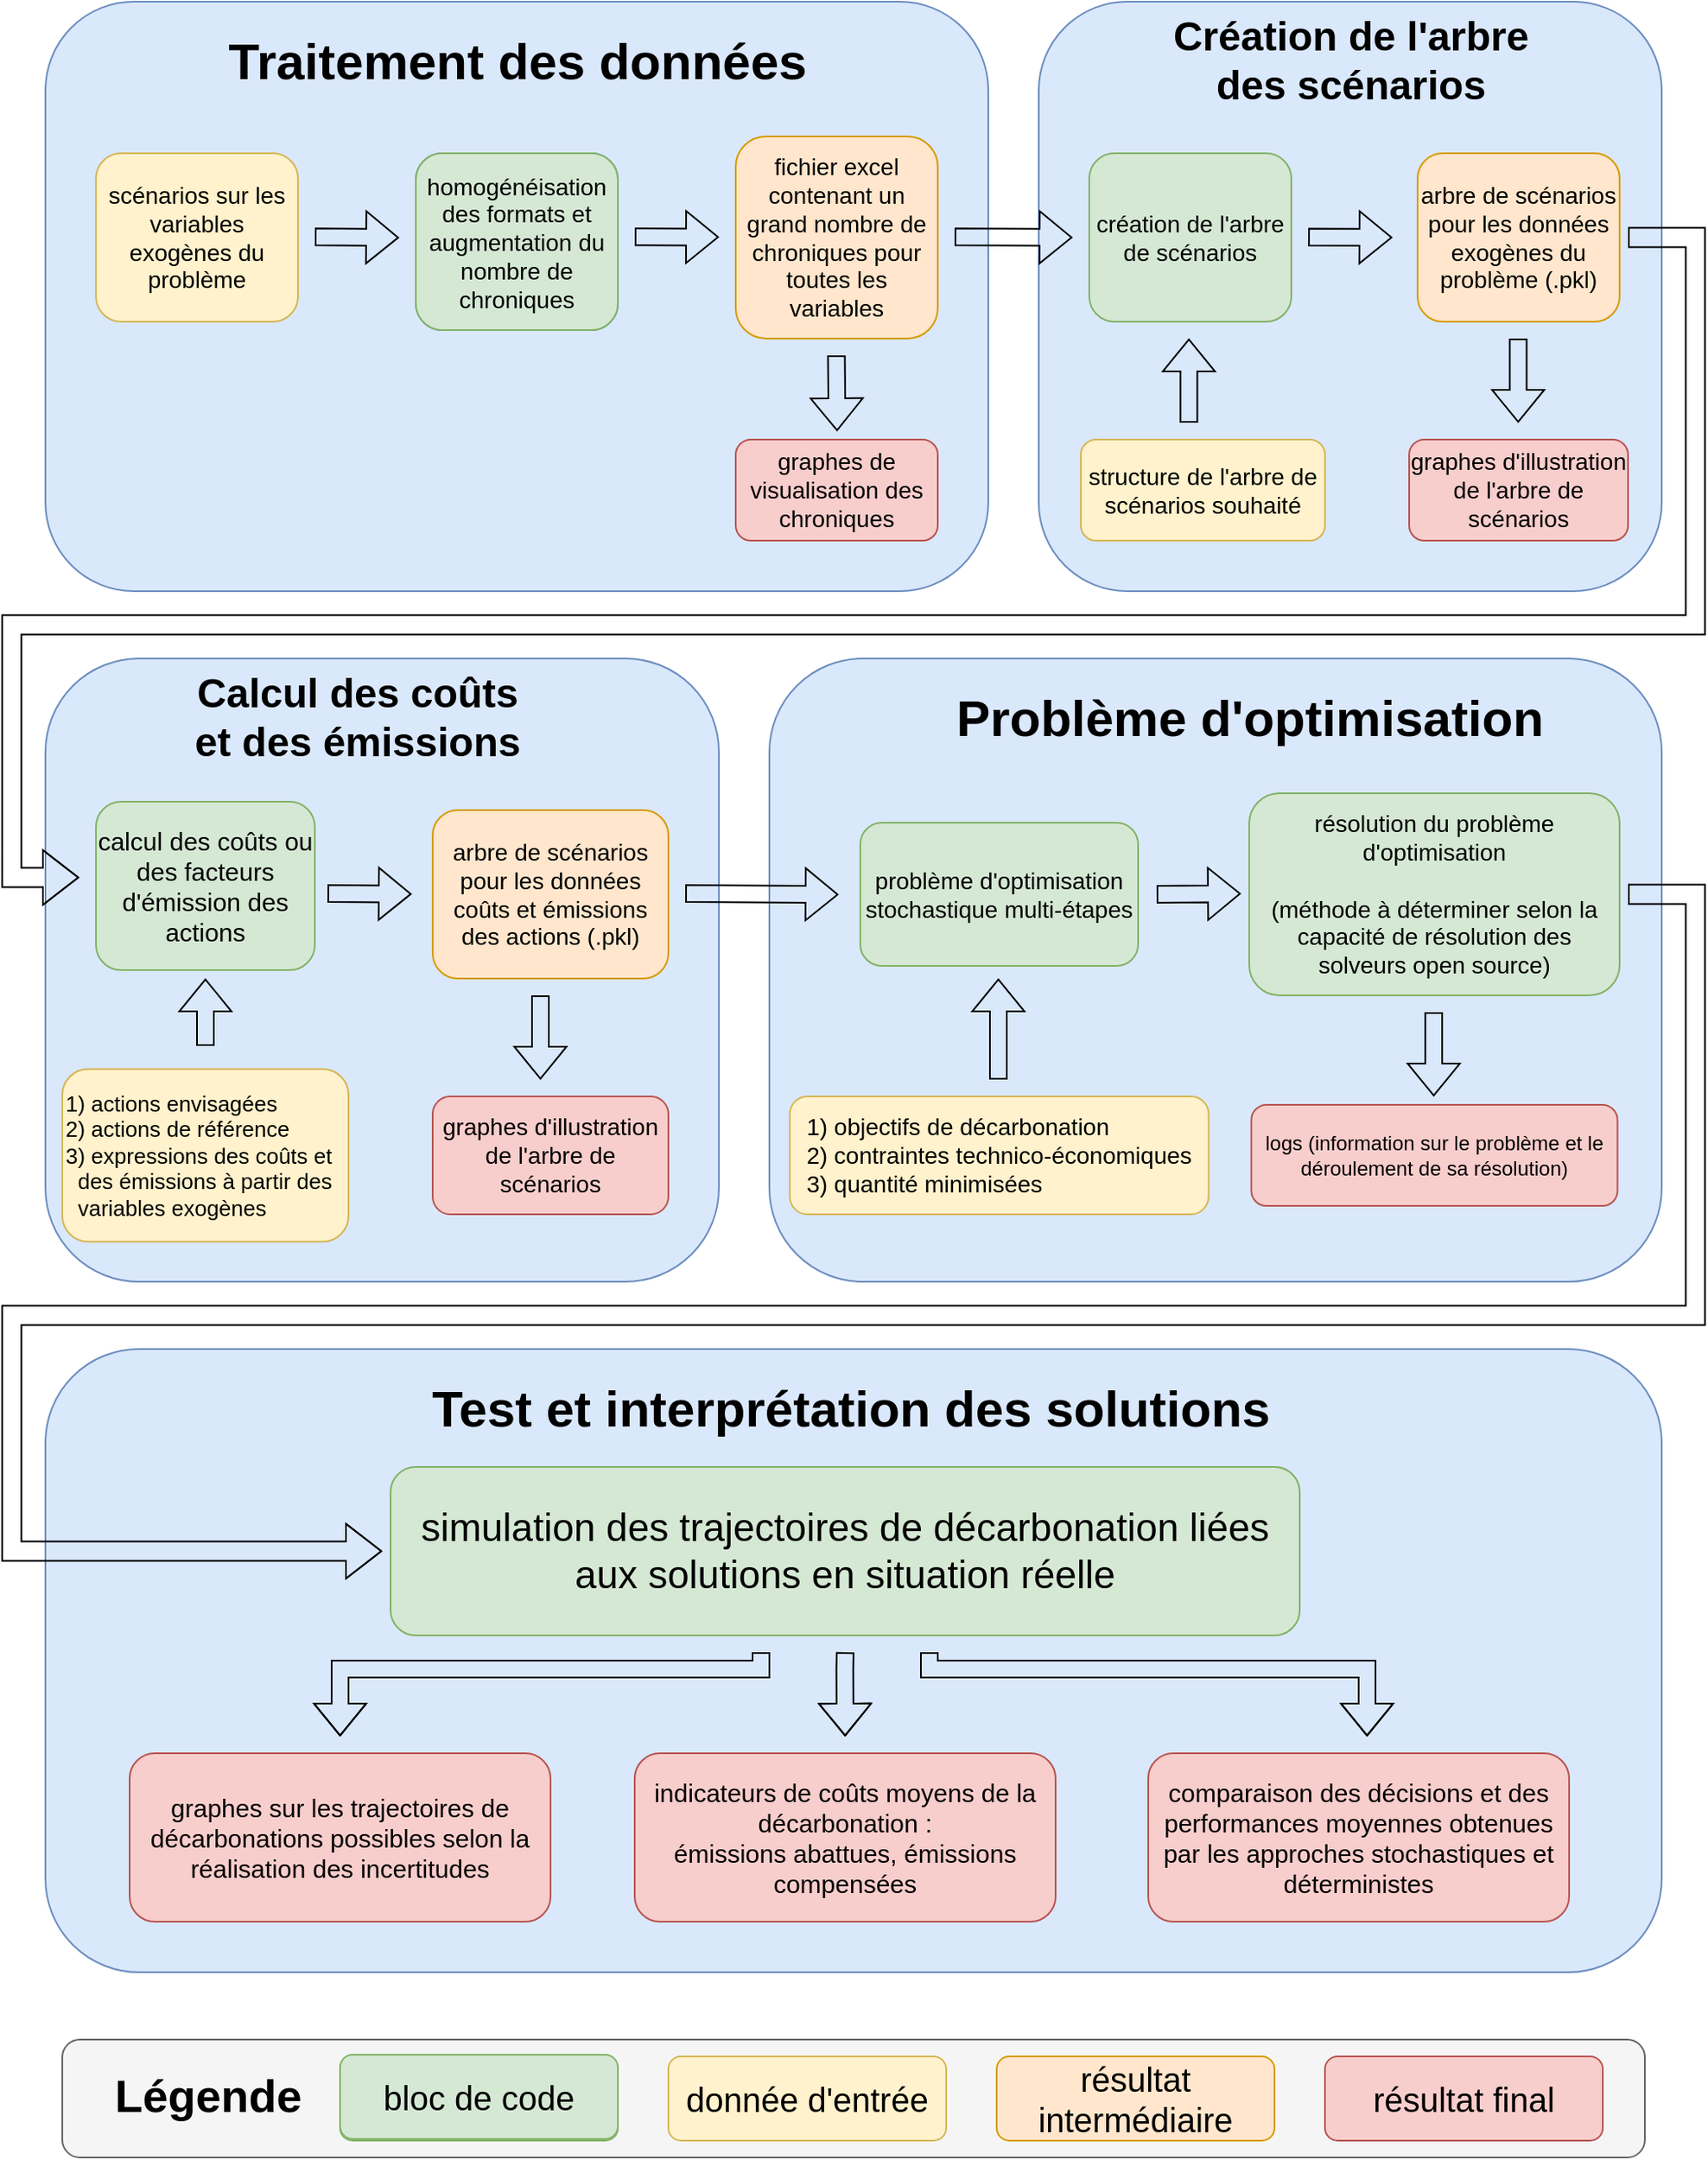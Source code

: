<mxfile version="20.5.1" type="github">
  <diagram id="UGLpWQPzaHl7IFxpticA" name="Page-1">
    <mxGraphModel dx="3434" dy="1540" grid="1" gridSize="10" guides="1" tooltips="1" connect="1" arrows="1" fold="1" page="1" pageScale="1" pageWidth="827" pageHeight="1169" background="#ffffff" math="0" shadow="0">
      <root>
        <mxCell id="0" />
        <mxCell id="1" parent="0" />
        <mxCell id="Logzwtub48yx_41mjkGW-6" value="" style="rounded=1;whiteSpace=wrap;html=1;fillColor=#dae8fc;strokeColor=#6c8ebf;connectable=0;allowArrows=0;" vertex="1" parent="1">
          <mxGeometry x="20" y="460" width="400" height="370" as="geometry" />
        </mxCell>
        <mxCell id="Logzwtub48yx_41mjkGW-4" value="" style="rounded=1;whiteSpace=wrap;html=1;fillColor=#dae8fc;strokeColor=#6c8ebf;connectable=0;allowArrows=0;" vertex="1" parent="1">
          <mxGeometry x="610" y="70" width="370" height="350" as="geometry" />
        </mxCell>
        <mxCell id="GMd4P8_Klf1V9hqmh4ww-91" value="" style="rounded=1;whiteSpace=wrap;html=1;fillColor=#f5f5f5;strokeColor=#666666;imageWidth=18;allowArrows=0;connectable=0;fontColor=#333333;" parent="1" vertex="1">
          <mxGeometry x="30" y="1280" width="940" height="70" as="geometry" />
        </mxCell>
        <mxCell id="GMd4P8_Klf1V9hqmh4ww-72" value="&lt;font style=&quot;font-size: 30px;&quot;&gt;&lt;b&gt;Problème d&#39;optimisation&lt;/b&gt;&lt;/font&gt;" style="text;html=1;align=center;verticalAlign=middle;resizable=0;points=[];autosize=1;strokeColor=none;fillColor=none;" parent="1" vertex="1">
          <mxGeometry x="558" y="470" width="370" height="50" as="geometry" />
        </mxCell>
        <mxCell id="GMd4P8_Klf1V9hqmh4ww-62" value="" style="rounded=1;whiteSpace=wrap;html=1;fillColor=#dae8fc;strokeColor=#6c8ebf;imageWidth=18;allowArrows=0;connectable=0;" parent="1" vertex="1">
          <mxGeometry x="20" y="870" width="960" height="370" as="geometry" />
        </mxCell>
        <mxCell id="GMd4P8_Klf1V9hqmh4ww-23" value="" style="rounded=1;whiteSpace=wrap;html=1;fillColor=#dae8fc;strokeColor=#6c8ebf;connectable=0;allowArrows=0;" parent="1" vertex="1">
          <mxGeometry x="20" y="70" width="560" height="350" as="geometry" />
        </mxCell>
        <mxCell id="GMd4P8_Klf1V9hqmh4ww-2" value="" style="shape=flexArrow;endArrow=classic;html=1;rounded=0;" parent="1" edge="1">
          <mxGeometry width="50" height="50" relative="1" as="geometry">
            <mxPoint x="180" y="209.66" as="sourcePoint" />
            <mxPoint x="230" y="210.08" as="targetPoint" />
            <Array as="points">
              <mxPoint x="180" y="209.66" />
            </Array>
          </mxGeometry>
        </mxCell>
        <mxCell id="GMd4P8_Klf1V9hqmh4ww-3" value="&lt;div style=&quot;font-size: 14px;&quot; align=&quot;center&quot;&gt;&lt;font style=&quot;font-size: 14px;&quot;&gt;homogénéisation des données et augmentation du nombre de chroniques&lt;br&gt;&lt;/font&gt;&lt;/div&gt;" style="rounded=1;whiteSpace=wrap;html=1;fillColor=#dae8fc;strokeColor=#6c8ebf;" parent="1" vertex="1">
          <mxGeometry x="240" y="160" width="120" height="105" as="geometry" />
        </mxCell>
        <mxCell id="GMd4P8_Klf1V9hqmh4ww-4" value="" style="shape=flexArrow;endArrow=classic;html=1;rounded=0;" parent="1" edge="1">
          <mxGeometry width="50" height="50" relative="1" as="geometry">
            <mxPoint x="370" y="209.66" as="sourcePoint" />
            <mxPoint x="420" y="209.8" as="targetPoint" />
          </mxGeometry>
        </mxCell>
        <mxCell id="GMd4P8_Klf1V9hqmh4ww-6" value="&lt;div style=&quot;font-size: 14px;&quot;&gt;&lt;font style=&quot;font-size: 14px;&quot;&gt;fichier excel&lt;/font&gt;&lt;/div&gt;&lt;div style=&quot;font-size: 14px;&quot;&gt;&lt;font style=&quot;font-size: 14px;&quot;&gt;contenant un grand nombre de chroniques pour toutes les variables&lt;br&gt;&lt;/font&gt;&lt;/div&gt;" style="rounded=1;whiteSpace=wrap;html=1;fillColor=#ffe6cc;strokeColor=#d79b00;" parent="1" vertex="1">
          <mxGeometry x="430" y="150" width="120" height="120" as="geometry" />
        </mxCell>
        <mxCell id="GMd4P8_Klf1V9hqmh4ww-14" value="&lt;div style=&quot;font-size: 14px;&quot;&gt;&lt;font style=&quot;font-size: 14px;&quot;&gt;scénarios sur les variables exogènes du problème&lt;/font&gt;&lt;/div&gt;" style="rounded=1;whiteSpace=wrap;html=1;fillColor=#fff2cc;strokeColor=#d6b656;" parent="1" vertex="1">
          <mxGeometry x="50" y="160" width="120" height="100" as="geometry" />
        </mxCell>
        <mxCell id="GMd4P8_Klf1V9hqmh4ww-15" value="" style="shape=flexArrow;endArrow=classic;html=1;rounded=0;" parent="1" edge="1">
          <mxGeometry width="50" height="50" relative="1" as="geometry">
            <mxPoint x="560" y="209.66" as="sourcePoint" />
            <mxPoint x="630" y="210" as="targetPoint" />
          </mxGeometry>
        </mxCell>
        <mxCell id="GMd4P8_Klf1V9hqmh4ww-19" value="" style="shape=flexArrow;endArrow=classic;html=1;rounded=0;" parent="1" edge="1">
          <mxGeometry width="50" height="50" relative="1" as="geometry">
            <mxPoint x="770" y="209.72" as="sourcePoint" />
            <mxPoint x="820.0" y="210.05" as="targetPoint" />
          </mxGeometry>
        </mxCell>
        <mxCell id="GMd4P8_Klf1V9hqmh4ww-21" value="&lt;font style=&quot;font-size: 14px;&quot;&gt;arbre de scénarios pour les données exogènes du problème (.pkl)&lt;br&gt;&lt;/font&gt;" style="rounded=1;whiteSpace=wrap;html=1;fillColor=#ffe6cc;strokeColor=#d79b00;" parent="1" vertex="1">
          <mxGeometry x="835" y="160" width="120" height="100" as="geometry" />
        </mxCell>
        <mxCell id="GMd4P8_Klf1V9hqmh4ww-24" value="&lt;font style=&quot;font-size: 30px;&quot;&gt;&lt;b&gt;Traitement des données&lt;br&gt;&lt;/b&gt;&lt;/font&gt;" style="text;html=1;align=center;verticalAlign=middle;resizable=0;points=[];autosize=1;strokeColor=none;fillColor=none;" parent="1" vertex="1">
          <mxGeometry x="115" y="80" width="370" height="50" as="geometry" />
        </mxCell>
        <mxCell id="GMd4P8_Klf1V9hqmh4ww-25" value="" style="rounded=1;whiteSpace=wrap;html=1;fillColor=#dae8fc;strokeColor=#6c8ebf;imageWidth=18;allowArrows=0;connectable=0;" parent="1" vertex="1">
          <mxGeometry x="450" y="460" width="530" height="370" as="geometry" />
        </mxCell>
        <mxCell id="GMd4P8_Klf1V9hqmh4ww-26" value="&lt;font style=&quot;font-size: 30px;&quot;&gt;&lt;b&gt;Problème d&#39;optimisation&lt;/b&gt;&lt;/font&gt;" style="text;html=1;align=center;verticalAlign=middle;resizable=0;points=[];autosize=1;strokeColor=none;fillColor=none;" parent="1" vertex="1">
          <mxGeometry x="550" y="470" width="370" height="50" as="geometry" />
        </mxCell>
        <mxCell id="GMd4P8_Klf1V9hqmh4ww-33" value="" style="shape=flexArrow;endArrow=classic;html=1;rounded=0;" parent="1" edge="1">
          <mxGeometry width="50" height="50" relative="1" as="geometry">
            <mxPoint x="489.79" y="280" as="sourcePoint" />
            <mxPoint x="490.2" y="325" as="targetPoint" />
            <Array as="points" />
          </mxGeometry>
        </mxCell>
        <mxCell id="GMd4P8_Klf1V9hqmh4ww-35" value="" style="shape=flexArrow;endArrow=classic;html=1;rounded=0;" parent="1" edge="1">
          <mxGeometry width="50" height="50" relative="1" as="geometry">
            <mxPoint x="894.76" y="270.0" as="sourcePoint" />
            <mxPoint x="894.76" y="320" as="targetPoint" />
          </mxGeometry>
        </mxCell>
        <mxCell id="GMd4P8_Klf1V9hqmh4ww-39" value="&lt;font style=&quot;font-size: 14px;&quot;&gt;graphes de visualisation des chroniques&lt;/font&gt;" style="rounded=1;whiteSpace=wrap;html=1;fillColor=#f8cecc;strokeColor=#b85450;" parent="1" vertex="1">
          <mxGeometry x="430" y="330" width="120" height="60" as="geometry" />
        </mxCell>
        <mxCell id="GMd4P8_Klf1V9hqmh4ww-41" value="&lt;div&gt;&lt;font style=&quot;font-size: 14px;&quot;&gt;graphes d&#39;illustration de l&#39;arbre de scénarios&lt;/font&gt;&lt;/div&gt;" style="rounded=1;whiteSpace=wrap;html=1;fillColor=#f8cecc;strokeColor=#b85450;" parent="1" vertex="1">
          <mxGeometry x="830" y="330" width="130" height="60" as="geometry" />
        </mxCell>
        <mxCell id="GMd4P8_Klf1V9hqmh4ww-45" value="&lt;div style=&quot;font-size: 14px;&quot;&gt;&lt;font style=&quot;font-size: 14px;&quot;&gt;problème d&#39;optimisation stochastique multi-étapes&lt;br&gt;&lt;/font&gt;&lt;/div&gt;" style="rounded=1;whiteSpace=wrap;html=1;fillColor=#d5e8d4;strokeColor=#82b366;" parent="1" vertex="1">
          <mxGeometry x="504" y="557.5" width="165" height="85" as="geometry" />
        </mxCell>
        <mxCell id="GMd4P8_Klf1V9hqmh4ww-61" value="" style="shape=flexArrow;endArrow=classic;html=1;rounded=0;width=11.429;endSize=6.667;startArrow=none;" parent="1" edge="1">
          <mxGeometry width="50" height="50" relative="1" as="geometry">
            <mxPoint x="960" y="210" as="sourcePoint" />
            <mxPoint x="40" y="590" as="targetPoint" />
            <Array as="points">
              <mxPoint x="1000" y="210" />
              <mxPoint x="1000" y="440" />
              <mxPoint y="440" />
              <mxPoint y="590" />
            </Array>
          </mxGeometry>
        </mxCell>
        <mxCell id="GMd4P8_Klf1V9hqmh4ww-70" value="" style="shape=flexArrow;endArrow=classic;html=1;rounded=0;" parent="1" edge="1">
          <mxGeometry width="50" height="50" relative="1" as="geometry">
            <mxPoint x="680" y="600" as="sourcePoint" />
            <mxPoint x="730" y="599.6" as="targetPoint" />
          </mxGeometry>
        </mxCell>
        <mxCell id="GMd4P8_Klf1V9hqmh4ww-71" value="&lt;div style=&quot;font-size: 30px;&quot;&gt;&lt;b&gt;&lt;font style=&quot;font-size: 30px;&quot;&gt;Test et interprétation des solutions&lt;br&gt;&lt;/font&gt;&lt;/b&gt;&lt;/div&gt;" style="text;html=1;align=center;verticalAlign=middle;resizable=0;points=[];autosize=1;strokeColor=none;fillColor=none;" parent="1" vertex="1">
          <mxGeometry x="238" y="880" width="520" height="50" as="geometry" />
        </mxCell>
        <mxCell id="GMd4P8_Klf1V9hqmh4ww-85" value="" style="shape=flexArrow;endArrow=classic;html=1;rounded=0;" parent="1" edge="1">
          <mxGeometry width="50" height="50" relative="1" as="geometry">
            <mxPoint x="445" y="1050" as="sourcePoint" />
            <mxPoint x="195" y="1100" as="targetPoint" />
            <Array as="points">
              <mxPoint x="445" y="1060" />
              <mxPoint x="195" y="1060" />
            </Array>
          </mxGeometry>
        </mxCell>
        <mxCell id="GMd4P8_Klf1V9hqmh4ww-86" value="" style="shape=flexArrow;endArrow=classic;html=1;rounded=0;" parent="1" edge="1">
          <mxGeometry width="50" height="50" relative="1" as="geometry">
            <mxPoint x="495" y="1050" as="sourcePoint" />
            <mxPoint x="495" y="1100" as="targetPoint" />
            <Array as="points">
              <mxPoint x="494.8" y="1060" />
            </Array>
          </mxGeometry>
        </mxCell>
        <mxCell id="GMd4P8_Klf1V9hqmh4ww-87" value="" style="shape=flexArrow;endArrow=classic;html=1;rounded=0;" parent="1" edge="1">
          <mxGeometry width="50" height="50" relative="1" as="geometry">
            <mxPoint x="545" y="1050" as="sourcePoint" />
            <mxPoint x="805" y="1100" as="targetPoint" />
            <Array as="points">
              <mxPoint x="545" y="1060" />
              <mxPoint x="805" y="1060" />
            </Array>
          </mxGeometry>
        </mxCell>
        <mxCell id="GMd4P8_Klf1V9hqmh4ww-88" value="&lt;font size=&quot;1&quot;&gt;&lt;b style=&quot;font-size: 27px;&quot;&gt;Légende&amp;nbsp; &lt;br&gt;&lt;/b&gt;&lt;/font&gt;" style="text;html=1;align=center;verticalAlign=middle;resizable=0;points=[];autosize=1;strokeColor=none;fillColor=none;fontSize=14;" parent="1" vertex="1">
          <mxGeometry x="50" y="1289" width="140" height="50" as="geometry" />
        </mxCell>
        <mxCell id="GMd4P8_Klf1V9hqmh4ww-89" value="&lt;font style=&quot;font-size: 20px;&quot;&gt;bloc de code&lt;/font&gt;" style="rounded=1;whiteSpace=wrap;html=1;fillColor=#d5e8d4;strokeColor=#82b366;" parent="1" vertex="1">
          <mxGeometry x="195" y="1290" width="165" height="50" as="geometry" />
        </mxCell>
        <mxCell id="GMd4P8_Klf1V9hqmh4ww-90" value="&lt;div&gt;&lt;font style=&quot;font-size: 20px;&quot;&gt;donnée d&#39;entrée&lt;/font&gt;&lt;/div&gt;" style="rounded=1;whiteSpace=wrap;html=1;fillColor=#fff2cc;strokeColor=#d6b656;" parent="1" vertex="1">
          <mxGeometry x="390" y="1290" width="165" height="50" as="geometry" />
        </mxCell>
        <mxCell id="GMd4P8_Klf1V9hqmh4ww-93" value="&lt;font style=&quot;font-size: 15px;&quot;&gt;comparaison des décisions et des performances moyennes obtenues par les approches stochastiques et déterministes&lt;/font&gt;" style="rounded=1;whiteSpace=wrap;html=1;fillColor=#f8cecc;strokeColor=#b85450;" parent="1" vertex="1">
          <mxGeometry x="675" y="1110" width="250" height="100" as="geometry" />
        </mxCell>
        <mxCell id="GMd4P8_Klf1V9hqmh4ww-94" value="&lt;font style=&quot;font-size: 20px;&quot;&gt;résultat final&lt;/font&gt;" style="rounded=1;whiteSpace=wrap;html=1;fillColor=#f8cecc;strokeColor=#b85450;" parent="1" vertex="1">
          <mxGeometry x="780" y="1290" width="165" height="50" as="geometry" />
        </mxCell>
        <mxCell id="GMd4P8_Klf1V9hqmh4ww-95" value="&lt;div style=&quot;font-size: 15px;&quot;&gt;&lt;font style=&quot;font-size: 15px;&quot;&gt;indicateurs de coûts moyens de la décarbonation : &lt;br&gt;&lt;/font&gt;&lt;/div&gt;&lt;div style=&quot;font-size: 15px;&quot;&gt;&lt;font style=&quot;font-size: 15px;&quot;&gt;émissions abattues, émissions compensées&lt;/font&gt;&lt;/div&gt;" style="rounded=1;whiteSpace=wrap;html=1;fillColor=#f8cecc;strokeColor=#b85450;" parent="1" vertex="1">
          <mxGeometry x="370" y="1110" width="250" height="100" as="geometry" />
        </mxCell>
        <mxCell id="GMd4P8_Klf1V9hqmh4ww-96" value="&lt;font style=&quot;font-size: 15px;&quot;&gt;graphes sur les trajectoires de décarbonations possibles selon la réalisation des incertitudes&lt;/font&gt;" style="rounded=1;whiteSpace=wrap;html=1;fillColor=#f8cecc;strokeColor=#b85450;" parent="1" vertex="1">
          <mxGeometry x="70" y="1110" width="250" height="100" as="geometry" />
        </mxCell>
        <mxCell id="GMd4P8_Klf1V9hqmh4ww-97" value="&lt;font style=&quot;font-size: 20px;&quot;&gt;résultat intermédiaire&lt;/font&gt;" style="rounded=1;whiteSpace=wrap;html=1;fillColor=#ffe6cc;strokeColor=#d79b00;" parent="1" vertex="1">
          <mxGeometry x="585" y="1290" width="165" height="50" as="geometry" />
        </mxCell>
        <mxCell id="GMd4P8_Klf1V9hqmh4ww-98" value="&lt;font style=&quot;font-size: 23px;&quot;&gt;simulation des trajectoires de décarbonation liées aux solutions en situation réelle&lt;/font&gt;" style="rounded=1;whiteSpace=wrap;html=1;fillColor=#d5e8d4;strokeColor=#82b366;" parent="1" vertex="1">
          <mxGeometry x="225" y="940" width="540" height="100" as="geometry" />
        </mxCell>
        <mxCell id="GMd4P8_Klf1V9hqmh4ww-99" value="&lt;font style=&quot;font-size: 20px;&quot;&gt;bloc de code&lt;/font&gt;" style="rounded=1;whiteSpace=wrap;html=1;fillColor=#d5e8d4;strokeColor=#82b366;" parent="1" vertex="1">
          <mxGeometry x="195" y="1289" width="165" height="50" as="geometry" />
        </mxCell>
        <mxCell id="GMd4P8_Klf1V9hqmh4ww-102" value="&lt;div style=&quot;font-size: 14px;&quot; align=&quot;center&quot;&gt;&lt;font style=&quot;font-size: 14px;&quot;&gt;création de l&#39;arbre de scénarios&lt;/font&gt;&lt;/div&gt;" style="rounded=1;whiteSpace=wrap;html=1;fillColor=#d5e8d4;strokeColor=#82b366;" parent="1" vertex="1">
          <mxGeometry x="640" y="160" width="120" height="100" as="geometry" />
        </mxCell>
        <mxCell id="GMd4P8_Klf1V9hqmh4ww-103" value="&lt;div style=&quot;font-size: 14px;&quot; align=&quot;center&quot;&gt;&lt;font style=&quot;font-size: 14px;&quot;&gt;homogénéisation des formats et augmentation du nombre de chroniques&lt;br&gt;&lt;/font&gt;&lt;/div&gt;" style="rounded=1;whiteSpace=wrap;html=1;fillColor=#d5e8d4;strokeColor=#82b366;" parent="1" vertex="1">
          <mxGeometry x="240" y="160" width="120" height="105" as="geometry" />
        </mxCell>
        <mxCell id="GMd4P8_Klf1V9hqmh4ww-106" value="&lt;div style=&quot;font-size: 14px;&quot;&gt;&lt;font style=&quot;font-size: 14px;&quot;&gt;résolution du problème d&#39;optimisation&lt;/font&gt;&lt;/div&gt;&lt;div style=&quot;font-size: 14px;&quot;&gt;&lt;font style=&quot;font-size: 14px;&quot;&gt;&lt;br&gt;&lt;/font&gt;&lt;/div&gt;&lt;div style=&quot;font-size: 14px;&quot;&gt;&lt;font style=&quot;font-size: 14px;&quot;&gt;(méthode à déterminer selon la capacité de résolution des solveurs open source)&lt;br&gt;&lt;/font&gt;&lt;/div&gt;" style="rounded=1;whiteSpace=wrap;html=1;fillColor=#d5e8d4;strokeColor=#82b366;" parent="1" vertex="1">
          <mxGeometry x="735" y="540" width="220" height="120" as="geometry" />
        </mxCell>
        <mxCell id="Logzwtub48yx_41mjkGW-5" value="&lt;div style=&quot;font-size: 24px;&quot;&gt;&lt;font style=&quot;font-size: 24px;&quot;&gt;&lt;b&gt;&lt;font style=&quot;font-size: 24px;&quot;&gt;Création de l&#39;arbre &lt;br&gt;&lt;/font&gt;&lt;/b&gt;&lt;/font&gt;&lt;/div&gt;&lt;div style=&quot;font-size: 24px;&quot;&gt;&lt;font style=&quot;font-size: 24px;&quot;&gt;&lt;b&gt;&lt;font style=&quot;font-size: 24px;&quot;&gt;des scénarios&lt;/font&gt;&lt;/b&gt;&lt;/font&gt;&lt;/div&gt;" style="text;html=1;align=center;verticalAlign=middle;resizable=0;points=[];autosize=1;strokeColor=none;fillColor=none;" vertex="1" parent="1">
          <mxGeometry x="680" y="70" width="230" height="70" as="geometry" />
        </mxCell>
        <mxCell id="Logzwtub48yx_41mjkGW-8" value="" style="shape=flexArrow;endArrow=classic;html=1;rounded=0;" edge="1" parent="1">
          <mxGeometry width="50" height="50" relative="1" as="geometry">
            <mxPoint x="187.5" y="599.5" as="sourcePoint" />
            <mxPoint x="237.5" y="599.83" as="targetPoint" />
          </mxGeometry>
        </mxCell>
        <mxCell id="Logzwtub48yx_41mjkGW-9" value="&lt;font style=&quot;font-size: 14px;&quot;&gt;arbre de scénarios pour les données coûts et émissions des actions (.pkl)&lt;br&gt;&lt;/font&gt;" style="rounded=1;whiteSpace=wrap;html=1;fillColor=#ffe6cc;strokeColor=#d79b00;" vertex="1" parent="1">
          <mxGeometry x="250" y="550" width="140" height="100" as="geometry" />
        </mxCell>
        <mxCell id="Logzwtub48yx_41mjkGW-11" value="&lt;div&gt;&lt;font style=&quot;font-size: 14px;&quot;&gt;graphes d&#39;illustration de l&#39;arbre de scénarios&lt;/font&gt;&lt;/div&gt;" style="rounded=1;whiteSpace=wrap;html=1;fillColor=#f8cecc;strokeColor=#b85450;" vertex="1" parent="1">
          <mxGeometry x="250" y="720" width="140" height="70" as="geometry" />
        </mxCell>
        <mxCell id="Logzwtub48yx_41mjkGW-12" value="&lt;font style=&quot;font-size: 15px;&quot;&gt;calcul des coûts ou des facteurs d&#39;émission des actions &lt;/font&gt;" style="rounded=1;whiteSpace=wrap;html=1;fillColor=#d5e8d4;strokeColor=#82b366;" vertex="1" parent="1">
          <mxGeometry x="50" y="545" width="130" height="100" as="geometry" />
        </mxCell>
        <mxCell id="Logzwtub48yx_41mjkGW-13" value="&lt;div style=&quot;font-size: 24px;&quot;&gt;&lt;font style=&quot;font-size: 24px;&quot;&gt;&lt;b&gt;&lt;font style=&quot;font-size: 24px;&quot;&gt;Calcul des coûts&lt;/font&gt;&lt;/b&gt;&lt;/font&gt;&lt;/div&gt;&lt;div style=&quot;font-size: 24px;&quot;&gt;&lt;font style=&quot;font-size: 24px;&quot;&gt;&lt;b&gt;&lt;font style=&quot;font-size: 24px;&quot;&gt;et des émissions&lt;br&gt;&lt;/font&gt;&lt;/b&gt;&lt;/font&gt;&lt;/div&gt;" style="text;html=1;align=center;verticalAlign=middle;resizable=0;points=[];autosize=1;strokeColor=none;fillColor=none;" vertex="1" parent="1">
          <mxGeometry x="95" y="460" width="220" height="70" as="geometry" />
        </mxCell>
        <mxCell id="Logzwtub48yx_41mjkGW-16" value="&lt;div&gt;&lt;font style=&quot;font-size: 13px;&quot;&gt;1) actions envisagées&lt;/font&gt;&lt;/div&gt;&lt;div&gt;&lt;font style=&quot;font-size: 13px;&quot;&gt;2) actions de référence&lt;/font&gt;&lt;/div&gt;&lt;div style=&quot;font-size: 13px;&quot; align=&quot;left&quot;&gt;&lt;font style=&quot;font-size: 13px;&quot;&gt;3) expressions des coûts et&lt;/font&gt;&lt;/div&gt;&lt;div style=&quot;font-size: 13px;&quot; align=&quot;left&quot;&gt;&lt;font style=&quot;font-size: 13px;&quot;&gt;&amp;nbsp; des émissions à partir des&lt;/font&gt;&lt;/div&gt;&lt;div style=&quot;font-size: 13px;&quot; align=&quot;left&quot;&gt;&lt;font style=&quot;font-size: 13px;&quot;&gt;&amp;nbsp; variables exogènes&lt;br&gt;&lt;/font&gt;&lt;/div&gt;" style="rounded=1;whiteSpace=wrap;html=1;fillColor=#fff2cc;strokeColor=#d6b656;align=left;" vertex="1" parent="1">
          <mxGeometry x="30" y="703.75" width="170" height="102.5" as="geometry" />
        </mxCell>
        <mxCell id="Logzwtub48yx_41mjkGW-17" value="" style="shape=flexArrow;endArrow=classic;html=1;rounded=0;" edge="1" parent="1">
          <mxGeometry width="50" height="50" relative="1" as="geometry">
            <mxPoint x="314" y="660" as="sourcePoint" />
            <mxPoint x="314" y="710" as="targetPoint" />
          </mxGeometry>
        </mxCell>
        <mxCell id="Logzwtub48yx_41mjkGW-19" value="" style="shape=flexArrow;endArrow=classic;html=1;rounded=0;" edge="1" parent="1">
          <mxGeometry width="50" height="50" relative="1" as="geometry">
            <mxPoint x="115" y="690" as="sourcePoint" />
            <mxPoint x="115" y="650" as="targetPoint" />
          </mxGeometry>
        </mxCell>
        <mxCell id="Logzwtub48yx_41mjkGW-20" value="&lt;div style=&quot;font-size: 14px;&quot; align=&quot;left&quot;&gt;&lt;font style=&quot;font-size: 14px;&quot;&gt;1) objectifs de décarbonation&lt;br&gt;&lt;/font&gt;&lt;/div&gt;&lt;div style=&quot;font-size: 14px;&quot; align=&quot;left&quot;&gt;&lt;font style=&quot;font-size: 14px;&quot;&gt;2) contraintes technico-économiques&lt;/font&gt;&lt;/div&gt;&lt;div style=&quot;font-size: 14px;&quot; align=&quot;left&quot;&gt;&lt;font style=&quot;font-size: 14px;&quot;&gt;3) quantité minimisées&lt;br&gt;&lt;/font&gt;&lt;/div&gt;" style="rounded=1;whiteSpace=wrap;html=1;fillColor=#fff2cc;strokeColor=#d6b656;align=center;" vertex="1" parent="1">
          <mxGeometry x="462.12" y="720" width="248.75" height="70" as="geometry" />
        </mxCell>
        <mxCell id="Logzwtub48yx_41mjkGW-21" value="&lt;div style=&quot;font-size: 14px;&quot;&gt;&lt;font style=&quot;font-size: 14px;&quot;&gt;structure de l&#39;arbre de scénarios souhaité&lt;/font&gt;&lt;/div&gt;" style="rounded=1;whiteSpace=wrap;html=1;fillColor=#fff2cc;strokeColor=#d6b656;" vertex="1" parent="1">
          <mxGeometry x="635" y="330" width="145" height="60" as="geometry" />
        </mxCell>
        <mxCell id="Logzwtub48yx_41mjkGW-24" value="" style="shape=flexArrow;endArrow=classic;html=1;rounded=0;" edge="1" parent="1">
          <mxGeometry width="50" height="50" relative="1" as="geometry">
            <mxPoint x="699.17" y="320" as="sourcePoint" />
            <mxPoint x="699.17" y="270" as="targetPoint" />
          </mxGeometry>
        </mxCell>
        <mxCell id="Logzwtub48yx_41mjkGW-25" value="" style="shape=flexArrow;endArrow=classic;html=1;rounded=0;" edge="1" parent="1">
          <mxGeometry width="50" height="50" relative="1" as="geometry">
            <mxPoint x="400" y="599.5" as="sourcePoint" />
            <mxPoint x="491" y="600.09" as="targetPoint" />
          </mxGeometry>
        </mxCell>
        <mxCell id="Logzwtub48yx_41mjkGW-26" value="" style="shape=flexArrow;endArrow=classic;html=1;rounded=0;" edge="1" parent="1">
          <mxGeometry width="50" height="50" relative="1" as="geometry">
            <mxPoint x="586" y="710" as="sourcePoint" />
            <mxPoint x="586" y="650" as="targetPoint" />
          </mxGeometry>
        </mxCell>
        <mxCell id="Logzwtub48yx_41mjkGW-27" value="" style="shape=flexArrow;endArrow=classic;html=1;rounded=0;" edge="1" parent="1">
          <mxGeometry width="50" height="50" relative="1" as="geometry">
            <mxPoint x="844.6" y="670.0" as="sourcePoint" />
            <mxPoint x="844.6" y="720" as="targetPoint" />
          </mxGeometry>
        </mxCell>
        <mxCell id="Logzwtub48yx_41mjkGW-28" value="logs (information sur le problème et le déroulement de sa résolution)" style="rounded=1;whiteSpace=wrap;html=1;fillColor=#f8cecc;strokeColor=#b85450;" vertex="1" parent="1">
          <mxGeometry x="736.25" y="725" width="217.5" height="60" as="geometry" />
        </mxCell>
        <mxCell id="Logzwtub48yx_41mjkGW-32" value="" style="shape=flexArrow;endArrow=classic;html=1;rounded=0;width=11.429;endSize=6.667;startArrow=none;" edge="1" parent="1">
          <mxGeometry width="50" height="50" relative="1" as="geometry">
            <mxPoint x="960" y="600" as="sourcePoint" />
            <mxPoint x="220" y="990" as="targetPoint" />
            <Array as="points">
              <mxPoint x="1000" y="600" />
              <mxPoint x="1000" y="850" />
              <mxPoint y="850" />
              <mxPoint y="990" />
            </Array>
          </mxGeometry>
        </mxCell>
      </root>
    </mxGraphModel>
  </diagram>
</mxfile>
